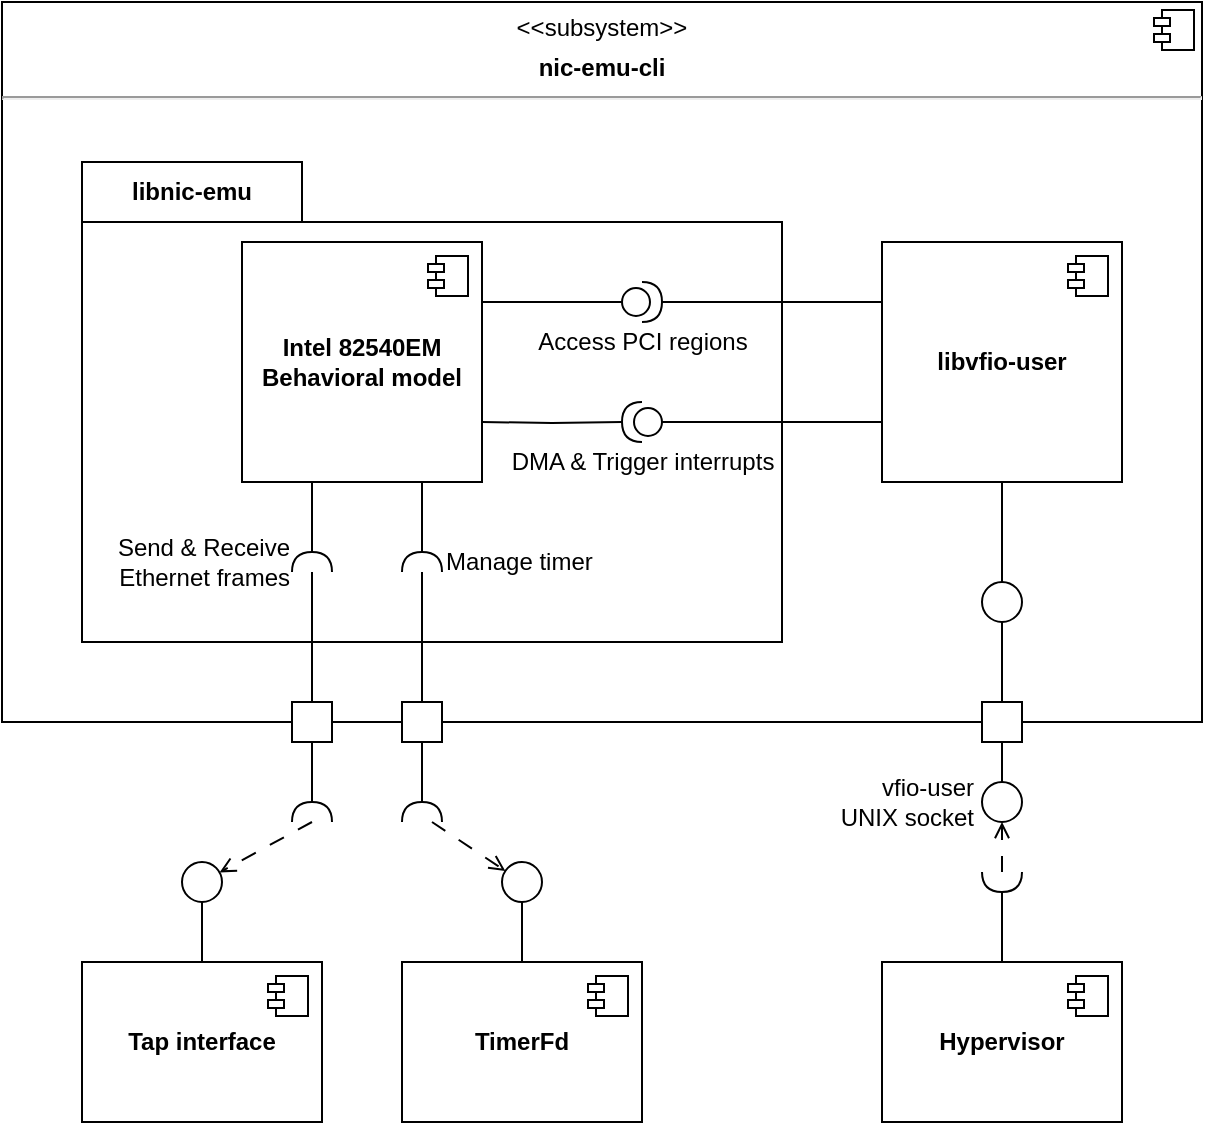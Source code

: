 <mxfile version="22.0.3" type="device">
  <diagram name="Page-1" id="5f0bae14-7c28-e335-631c-24af17079c00">
    <mxGraphModel dx="1383" dy="1189" grid="1" gridSize="10" guides="1" tooltips="1" connect="1" arrows="1" fold="1" page="0" pageScale="1" pageWidth="1100" pageHeight="850" background="none" math="0" shadow="0">
      <root>
        <mxCell id="0" />
        <mxCell id="1" parent="0" />
        <mxCell id="V81oZwgacPEiM1GLQj9a-3" value="&lt;p style=&quot;margin:0px;margin-top:6px;text-align:center;&quot;&gt;&amp;lt;&amp;lt;subsystem&amp;gt;&amp;gt;&lt;/p&gt;&lt;p style=&quot;margin:0px;margin-top:6px;text-align:center;&quot;&gt;&lt;b&gt;nic-emu-cli&lt;/b&gt;&lt;/p&gt;&lt;hr&gt;&lt;p style=&quot;margin:0px;margin-left:8px;&quot;&gt;&lt;br&gt;&lt;/p&gt;" style="align=left;overflow=fill;html=1;dropTarget=0;whiteSpace=wrap;movable=0;container=0;connectable=0;" vertex="1" parent="1">
          <mxGeometry x="80" y="-80" width="600" height="360" as="geometry" />
        </mxCell>
        <mxCell id="V81oZwgacPEiM1GLQj9a-4" value="" style="shape=component;jettyWidth=8;jettyHeight=4;" vertex="1" parent="V81oZwgacPEiM1GLQj9a-3">
          <mxGeometry x="1" width="20" height="20" relative="1" as="geometry">
            <mxPoint x="-24" y="4" as="offset" />
          </mxGeometry>
        </mxCell>
        <mxCell id="V81oZwgacPEiM1GLQj9a-45" value="libnic-emu" style="shape=folder;fontStyle=1;tabWidth=110;tabHeight=30;tabPosition=left;html=1;boundedLbl=1;labelInHeader=1;container=1;collapsible=0;recursiveResize=0;whiteSpace=wrap;" vertex="1" parent="1">
          <mxGeometry x="120" width="350" height="240" as="geometry" />
        </mxCell>
        <mxCell id="V81oZwgacPEiM1GLQj9a-25" value="&lt;b&gt;Tap interface&lt;/b&gt;" style="html=1;dropTarget=0;whiteSpace=wrap;" vertex="1" parent="1">
          <mxGeometry x="120" y="400" width="120" height="80" as="geometry" />
        </mxCell>
        <mxCell id="V81oZwgacPEiM1GLQj9a-26" value="" style="shape=module;jettyWidth=8;jettyHeight=4;" vertex="1" parent="V81oZwgacPEiM1GLQj9a-25">
          <mxGeometry x="1" width="20" height="20" relative="1" as="geometry">
            <mxPoint x="-27" y="7" as="offset" />
          </mxGeometry>
        </mxCell>
        <mxCell id="V81oZwgacPEiM1GLQj9a-27" value="&lt;b&gt;TimerFd&lt;/b&gt;" style="html=1;dropTarget=0;whiteSpace=wrap;" vertex="1" parent="1">
          <mxGeometry x="280" y="400" width="120" height="80" as="geometry" />
        </mxCell>
        <mxCell id="V81oZwgacPEiM1GLQj9a-28" value="" style="shape=module;jettyWidth=8;jettyHeight=4;" vertex="1" parent="V81oZwgacPEiM1GLQj9a-27">
          <mxGeometry x="1" width="20" height="20" relative="1" as="geometry">
            <mxPoint x="-27" y="7" as="offset" />
          </mxGeometry>
        </mxCell>
        <mxCell id="V81oZwgacPEiM1GLQj9a-29" value="&lt;b&gt;Hypervisor&lt;br&gt;&lt;/b&gt;" style="html=1;dropTarget=0;whiteSpace=wrap;" vertex="1" parent="1">
          <mxGeometry x="520" y="400" width="120" height="80" as="geometry" />
        </mxCell>
        <mxCell id="V81oZwgacPEiM1GLQj9a-30" value="" style="shape=module;jettyWidth=8;jettyHeight=4;" vertex="1" parent="V81oZwgacPEiM1GLQj9a-29">
          <mxGeometry x="1" width="20" height="20" relative="1" as="geometry">
            <mxPoint x="-27" y="7" as="offset" />
          </mxGeometry>
        </mxCell>
        <mxCell id="V81oZwgacPEiM1GLQj9a-31" value="&lt;b&gt;Intel 82540EM&lt;br&gt;Behavioral model&lt;/b&gt;" style="html=1;dropTarget=0;whiteSpace=wrap;" vertex="1" parent="1">
          <mxGeometry x="200" y="40" width="120" height="120" as="geometry" />
        </mxCell>
        <mxCell id="V81oZwgacPEiM1GLQj9a-32" value="" style="shape=module;jettyWidth=8;jettyHeight=4;" vertex="1" parent="V81oZwgacPEiM1GLQj9a-31">
          <mxGeometry x="1" width="20" height="20" relative="1" as="geometry">
            <mxPoint x="-27" y="7" as="offset" />
          </mxGeometry>
        </mxCell>
        <mxCell id="V81oZwgacPEiM1GLQj9a-43" value="&lt;b&gt;libvfio-user&lt;/b&gt;" style="html=1;dropTarget=0;whiteSpace=wrap;" vertex="1" parent="1">
          <mxGeometry x="520" y="40" width="120" height="120" as="geometry" />
        </mxCell>
        <mxCell id="V81oZwgacPEiM1GLQj9a-44" value="" style="shape=module;jettyWidth=8;jettyHeight=4;" vertex="1" parent="V81oZwgacPEiM1GLQj9a-43">
          <mxGeometry x="1" width="20" height="20" relative="1" as="geometry">
            <mxPoint x="-27" y="7" as="offset" />
          </mxGeometry>
        </mxCell>
        <mxCell id="V81oZwgacPEiM1GLQj9a-54" value="" style="ellipse;whiteSpace=wrap;html=1;align=center;aspect=fixed;fillColor=none;strokeColor=none;resizable=0;perimeter=centerPerimeter;rotatable=0;allowArrows=0;points=[];outlineConnect=1;" vertex="1" parent="1">
          <mxGeometry x="390" y="55" width="10" height="10" as="geometry" />
        </mxCell>
        <mxCell id="V81oZwgacPEiM1GLQj9a-62" value="" style="html=1;rounded=0;" vertex="1" parent="1">
          <mxGeometry x="280" y="270" width="20" height="20" as="geometry" />
        </mxCell>
        <mxCell id="V81oZwgacPEiM1GLQj9a-93" style="edgeStyle=orthogonalEdgeStyle;shape=connector;rounded=0;orthogonalLoop=1;jettySize=auto;html=1;labelBackgroundColor=default;strokeColor=default;align=center;verticalAlign=middle;fontFamily=Helvetica;fontSize=11;fontColor=default;endArrow=none;endFill=0;" edge="1" parent="1" source="V81oZwgacPEiM1GLQj9a-66" target="V81oZwgacPEiM1GLQj9a-27">
          <mxGeometry relative="1" as="geometry" />
        </mxCell>
        <mxCell id="V81oZwgacPEiM1GLQj9a-66" value="" style="ellipse;whiteSpace=wrap;html=1;aspect=fixed;" vertex="1" parent="1">
          <mxGeometry x="330" y="350" width="20" height="20" as="geometry" />
        </mxCell>
        <mxCell id="V81oZwgacPEiM1GLQj9a-70" style="edgeStyle=orthogonalEdgeStyle;rounded=0;orthogonalLoop=1;jettySize=auto;html=1;endArrow=none;endFill=0;" edge="1" parent="1" source="V81oZwgacPEiM1GLQj9a-68">
          <mxGeometry relative="1" as="geometry">
            <mxPoint x="235" y="160" as="targetPoint" />
          </mxGeometry>
        </mxCell>
        <mxCell id="V81oZwgacPEiM1GLQj9a-83" style="edgeStyle=orthogonalEdgeStyle;shape=connector;rounded=0;orthogonalLoop=1;jettySize=auto;html=1;labelBackgroundColor=default;strokeColor=default;align=center;verticalAlign=middle;fontFamily=Helvetica;fontSize=11;fontColor=default;endArrow=none;endFill=0;exitX=0;exitY=0.5;exitDx=0;exitDy=0;exitPerimeter=0;" edge="1" parent="1" source="V81oZwgacPEiM1GLQj9a-68" target="V81oZwgacPEiM1GLQj9a-60">
          <mxGeometry relative="1" as="geometry" />
        </mxCell>
        <mxCell id="V81oZwgacPEiM1GLQj9a-82" style="edgeStyle=orthogonalEdgeStyle;shape=connector;rounded=0;orthogonalLoop=1;jettySize=auto;html=1;labelBackgroundColor=default;strokeColor=default;align=center;verticalAlign=middle;fontFamily=Helvetica;fontSize=11;fontColor=default;endArrow=none;endFill=0;" edge="1" parent="1" source="V81oZwgacPEiM1GLQj9a-74" target="V81oZwgacPEiM1GLQj9a-62">
          <mxGeometry relative="1" as="geometry" />
        </mxCell>
        <mxCell id="V81oZwgacPEiM1GLQj9a-74" value="Manage timer" style="shape=requiredInterface;html=1;verticalLabelPosition=middle;sketch=0;direction=north;labelPosition=right;align=left;verticalAlign=middle;spacing=2;" vertex="1" parent="1">
          <mxGeometry x="280" y="195" width="20" height="10" as="geometry" />
        </mxCell>
        <mxCell id="V81oZwgacPEiM1GLQj9a-75" style="edgeStyle=orthogonalEdgeStyle;rounded=0;orthogonalLoop=1;jettySize=auto;html=1;entryX=0.75;entryY=1;entryDx=0;entryDy=0;endArrow=none;endFill=0;exitX=1;exitY=0.5;exitDx=0;exitDy=0;exitPerimeter=0;" edge="1" parent="1" source="V81oZwgacPEiM1GLQj9a-74" target="V81oZwgacPEiM1GLQj9a-31">
          <mxGeometry relative="1" as="geometry">
            <mxPoint x="140" y="80" as="sourcePoint" />
            <mxPoint x="210" y="80" as="targetPoint" />
          </mxGeometry>
        </mxCell>
        <mxCell id="V81oZwgacPEiM1GLQj9a-80" style="edgeStyle=orthogonalEdgeStyle;shape=connector;rounded=0;orthogonalLoop=1;jettySize=auto;html=1;entryX=0;entryY=0.25;entryDx=0;entryDy=0;labelBackgroundColor=default;strokeColor=default;align=center;verticalAlign=middle;fontFamily=Helvetica;fontSize=11;fontColor=default;endArrow=none;endFill=0;" edge="1" parent="1" source="V81oZwgacPEiM1GLQj9a-76" target="V81oZwgacPEiM1GLQj9a-43">
          <mxGeometry relative="1" as="geometry" />
        </mxCell>
        <mxCell id="V81oZwgacPEiM1GLQj9a-81" style="edgeStyle=orthogonalEdgeStyle;shape=connector;rounded=0;orthogonalLoop=1;jettySize=auto;html=1;entryX=1;entryY=0.25;entryDx=0;entryDy=0;labelBackgroundColor=default;strokeColor=default;align=center;verticalAlign=middle;fontFamily=Helvetica;fontSize=11;fontColor=default;endArrow=none;endFill=0;" edge="1" parent="1" source="V81oZwgacPEiM1GLQj9a-76" target="V81oZwgacPEiM1GLQj9a-31">
          <mxGeometry relative="1" as="geometry" />
        </mxCell>
        <mxCell id="V81oZwgacPEiM1GLQj9a-76" value="Access PCI regions" style="shape=providedRequiredInterface;html=1;verticalLabelPosition=bottom;sketch=0;" vertex="1" parent="1">
          <mxGeometry x="390" y="60" width="20" height="20" as="geometry" />
        </mxCell>
        <mxCell id="V81oZwgacPEiM1GLQj9a-78" style="edgeStyle=orthogonalEdgeStyle;rounded=0;orthogonalLoop=1;jettySize=auto;html=1;entryX=1;entryY=0.75;entryDx=0;entryDy=0;endArrow=none;endFill=0;" edge="1" parent="1" target="V81oZwgacPEiM1GLQj9a-31">
          <mxGeometry relative="1" as="geometry">
            <mxPoint x="390" y="130" as="sourcePoint" />
          </mxGeometry>
        </mxCell>
        <mxCell id="V81oZwgacPEiM1GLQj9a-79" style="edgeStyle=orthogonalEdgeStyle;shape=connector;rounded=0;orthogonalLoop=1;jettySize=auto;html=1;entryX=0;entryY=0.75;entryDx=0;entryDy=0;labelBackgroundColor=default;strokeColor=default;align=center;verticalAlign=middle;fontFamily=Helvetica;fontSize=11;fontColor=default;endArrow=none;endFill=0;exitX=0;exitY=0.5;exitDx=0;exitDy=0;exitPerimeter=0;" edge="1" parent="1" source="V81oZwgacPEiM1GLQj9a-94" target="V81oZwgacPEiM1GLQj9a-43">
          <mxGeometry relative="1" as="geometry">
            <mxPoint x="405" y="137" as="sourcePoint" />
          </mxGeometry>
        </mxCell>
        <mxCell id="V81oZwgacPEiM1GLQj9a-96" style="shape=connector;rounded=0;orthogonalLoop=1;jettySize=auto;html=1;labelBackgroundColor=default;strokeColor=default;align=center;verticalAlign=middle;fontFamily=Helvetica;fontSize=11;fontColor=default;endArrow=open;endFill=0;dashed=1;dashPattern=8 8;exitX=0;exitY=0.5;exitDx=0;exitDy=0;exitPerimeter=0;" edge="1" parent="1" source="V81oZwgacPEiM1GLQj9a-87" target="V81oZwgacPEiM1GLQj9a-91">
          <mxGeometry relative="1" as="geometry">
            <mxPoint x="-80" y="160" as="sourcePoint" />
          </mxGeometry>
        </mxCell>
        <mxCell id="V81oZwgacPEiM1GLQj9a-87" value="" style="shape=requiredInterface;html=1;verticalLabelPosition=bottom;sketch=0;fontFamily=Helvetica;fontSize=11;fontColor=default;direction=north;" vertex="1" parent="1">
          <mxGeometry x="225" y="320" width="20" height="10" as="geometry" />
        </mxCell>
        <mxCell id="V81oZwgacPEiM1GLQj9a-108" style="edgeStyle=orthogonalEdgeStyle;shape=connector;rounded=0;orthogonalLoop=1;jettySize=auto;html=1;entryX=0.5;entryY=1;entryDx=0;entryDy=0;labelBackgroundColor=default;strokeColor=default;align=center;verticalAlign=middle;fontFamily=Helvetica;fontSize=11;fontColor=default;endArrow=none;endFill=0;" edge="1" parent="1" source="V81oZwgacPEiM1GLQj9a-88" target="V81oZwgacPEiM1GLQj9a-62">
          <mxGeometry relative="1" as="geometry" />
        </mxCell>
        <mxCell id="V81oZwgacPEiM1GLQj9a-88" value="" style="shape=requiredInterface;html=1;verticalLabelPosition=bottom;sketch=0;fontFamily=Helvetica;fontSize=11;fontColor=default;direction=north;" vertex="1" parent="1">
          <mxGeometry x="280" y="320" width="20" height="10" as="geometry" />
        </mxCell>
        <mxCell id="V81oZwgacPEiM1GLQj9a-90" style="edgeStyle=orthogonalEdgeStyle;shape=connector;rounded=0;orthogonalLoop=1;jettySize=auto;html=1;entryX=1;entryY=0.5;entryDx=0;entryDy=0;entryPerimeter=0;labelBackgroundColor=default;strokeColor=default;align=center;verticalAlign=middle;fontFamily=Helvetica;fontSize=11;fontColor=default;endArrow=none;endFill=0;" edge="1" parent="1" source="V81oZwgacPEiM1GLQj9a-60" target="V81oZwgacPEiM1GLQj9a-87">
          <mxGeometry relative="1" as="geometry" />
        </mxCell>
        <mxCell id="V81oZwgacPEiM1GLQj9a-92" style="edgeStyle=orthogonalEdgeStyle;shape=connector;rounded=0;orthogonalLoop=1;jettySize=auto;html=1;labelBackgroundColor=default;strokeColor=default;align=center;verticalAlign=middle;fontFamily=Helvetica;fontSize=11;fontColor=default;endArrow=none;endFill=0;" edge="1" parent="1" source="V81oZwgacPEiM1GLQj9a-91" target="V81oZwgacPEiM1GLQj9a-25">
          <mxGeometry relative="1" as="geometry" />
        </mxCell>
        <mxCell id="V81oZwgacPEiM1GLQj9a-91" value="" style="ellipse;whiteSpace=wrap;html=1;aspect=fixed;" vertex="1" parent="1">
          <mxGeometry x="170" y="350" width="20" height="20" as="geometry" />
        </mxCell>
        <mxCell id="V81oZwgacPEiM1GLQj9a-94" value="DMA &amp;amp; Trigger interrupts" style="shape=providedRequiredInterface;html=1;verticalLabelPosition=bottom;sketch=0;flipV=0;flipH=1;" vertex="1" parent="1">
          <mxGeometry x="390" y="120" width="20" height="20" as="geometry" />
        </mxCell>
        <mxCell id="V81oZwgacPEiM1GLQj9a-97" style="shape=connector;rounded=0;orthogonalLoop=1;jettySize=auto;html=1;labelBackgroundColor=default;strokeColor=default;align=center;verticalAlign=middle;fontFamily=Helvetica;fontSize=11;fontColor=default;endArrow=open;endFill=0;dashed=1;dashPattern=8 8;exitX=0;exitY=0.5;exitDx=0;exitDy=0;exitPerimeter=0;" edge="1" parent="1" target="V81oZwgacPEiM1GLQj9a-66">
          <mxGeometry relative="1" as="geometry">
            <mxPoint x="295" y="330" as="sourcePoint" />
            <mxPoint x="-137" y="107" as="targetPoint" />
          </mxGeometry>
        </mxCell>
        <mxCell id="V81oZwgacPEiM1GLQj9a-99" value="" style="html=1;rounded=0;" vertex="1" parent="1">
          <mxGeometry x="570" y="270" width="20" height="20" as="geometry" />
        </mxCell>
        <mxCell id="V81oZwgacPEiM1GLQj9a-103" style="edgeStyle=orthogonalEdgeStyle;shape=connector;rounded=0;orthogonalLoop=1;jettySize=auto;html=1;labelBackgroundColor=default;strokeColor=default;align=center;verticalAlign=middle;fontFamily=Helvetica;fontSize=11;fontColor=default;endArrow=none;endFill=0;" edge="1" parent="1" source="V81oZwgacPEiM1GLQj9a-102" target="V81oZwgacPEiM1GLQj9a-43">
          <mxGeometry relative="1" as="geometry" />
        </mxCell>
        <mxCell id="V81oZwgacPEiM1GLQj9a-104" style="edgeStyle=orthogonalEdgeStyle;shape=connector;rounded=0;orthogonalLoop=1;jettySize=auto;html=1;labelBackgroundColor=default;strokeColor=default;align=center;verticalAlign=middle;fontFamily=Helvetica;fontSize=11;fontColor=default;endArrow=none;endFill=0;" edge="1" parent="1" source="V81oZwgacPEiM1GLQj9a-102" target="V81oZwgacPEiM1GLQj9a-99">
          <mxGeometry relative="1" as="geometry" />
        </mxCell>
        <mxCell id="V81oZwgacPEiM1GLQj9a-102" value="" style="ellipse;whiteSpace=wrap;html=1;aspect=fixed;" vertex="1" parent="1">
          <mxGeometry x="570" y="210" width="20" height="20" as="geometry" />
        </mxCell>
        <mxCell id="V81oZwgacPEiM1GLQj9a-68" value="Send &amp;amp; Receive&lt;br&gt;Ethernet frames" style="shape=requiredInterface;html=1;verticalLabelPosition=middle;sketch=0;spacing=2;spacingLeft=0;spacingBottom=0;direction=north;labelPosition=left;align=right;verticalAlign=middle;" vertex="1" parent="1">
          <mxGeometry x="225" y="195" width="20" height="10" as="geometry" />
        </mxCell>
        <mxCell id="V81oZwgacPEiM1GLQj9a-60" value="" style="html=1;rounded=0;" vertex="1" parent="1">
          <mxGeometry x="225" y="270" width="20" height="20" as="geometry" />
        </mxCell>
        <mxCell id="V81oZwgacPEiM1GLQj9a-110" style="edgeStyle=orthogonalEdgeStyle;shape=connector;rounded=0;orthogonalLoop=1;jettySize=auto;html=1;labelBackgroundColor=default;strokeColor=default;align=center;verticalAlign=middle;fontFamily=Helvetica;fontSize=11;fontColor=default;endArrow=none;endFill=0;" edge="1" parent="1" source="V81oZwgacPEiM1GLQj9a-109" target="V81oZwgacPEiM1GLQj9a-99">
          <mxGeometry relative="1" as="geometry" />
        </mxCell>
        <mxCell id="V81oZwgacPEiM1GLQj9a-109" value="&lt;div style=&quot;&quot;&gt;&lt;span style=&quot;background-color: initial;&quot;&gt;vfio-user&lt;/span&gt;&lt;/div&gt;&lt;div style=&quot;&quot;&gt;&lt;span style=&quot;background-color: initial;&quot;&gt;UNIX socket&lt;/span&gt;&lt;/div&gt;" style="ellipse;html=1;aspect=fixed;labelPosition=left;verticalLabelPosition=middle;align=right;verticalAlign=middle;spacingRight=3;" vertex="1" parent="1">
          <mxGeometry x="570" y="310" width="20" height="20" as="geometry" />
        </mxCell>
        <mxCell id="V81oZwgacPEiM1GLQj9a-113" style="edgeStyle=orthogonalEdgeStyle;shape=connector;rounded=0;orthogonalLoop=1;jettySize=auto;html=1;entryX=0.5;entryY=0;entryDx=0;entryDy=0;labelBackgroundColor=default;strokeColor=default;align=center;verticalAlign=middle;fontFamily=Helvetica;fontSize=11;fontColor=default;endArrow=none;endFill=0;" edge="1" parent="1" source="V81oZwgacPEiM1GLQj9a-111" target="V81oZwgacPEiM1GLQj9a-29">
          <mxGeometry relative="1" as="geometry" />
        </mxCell>
        <mxCell id="V81oZwgacPEiM1GLQj9a-111" value="" style="shape=requiredInterface;html=1;verticalLabelPosition=bottom;sketch=0;fontFamily=Helvetica;fontSize=11;fontColor=default;direction=north;flipH=0;flipV=1;" vertex="1" parent="1">
          <mxGeometry x="570" y="355" width="20" height="10" as="geometry" />
        </mxCell>
        <mxCell id="V81oZwgacPEiM1GLQj9a-114" style="shape=connector;rounded=0;orthogonalLoop=1;jettySize=auto;html=1;labelBackgroundColor=default;strokeColor=default;align=center;verticalAlign=middle;fontFamily=Helvetica;fontSize=11;fontColor=default;endArrow=open;endFill=0;dashed=1;dashPattern=8 8;exitX=0;exitY=0.5;exitDx=0;exitDy=0;exitPerimeter=0;entryX=0.5;entryY=1;entryDx=0;entryDy=0;" edge="1" parent="1" source="V81oZwgacPEiM1GLQj9a-111" target="V81oZwgacPEiM1GLQj9a-109">
          <mxGeometry relative="1" as="geometry">
            <mxPoint x="300" y="340" as="sourcePoint" />
            <mxPoint x="337" y="364" as="targetPoint" />
          </mxGeometry>
        </mxCell>
      </root>
    </mxGraphModel>
  </diagram>
</mxfile>
